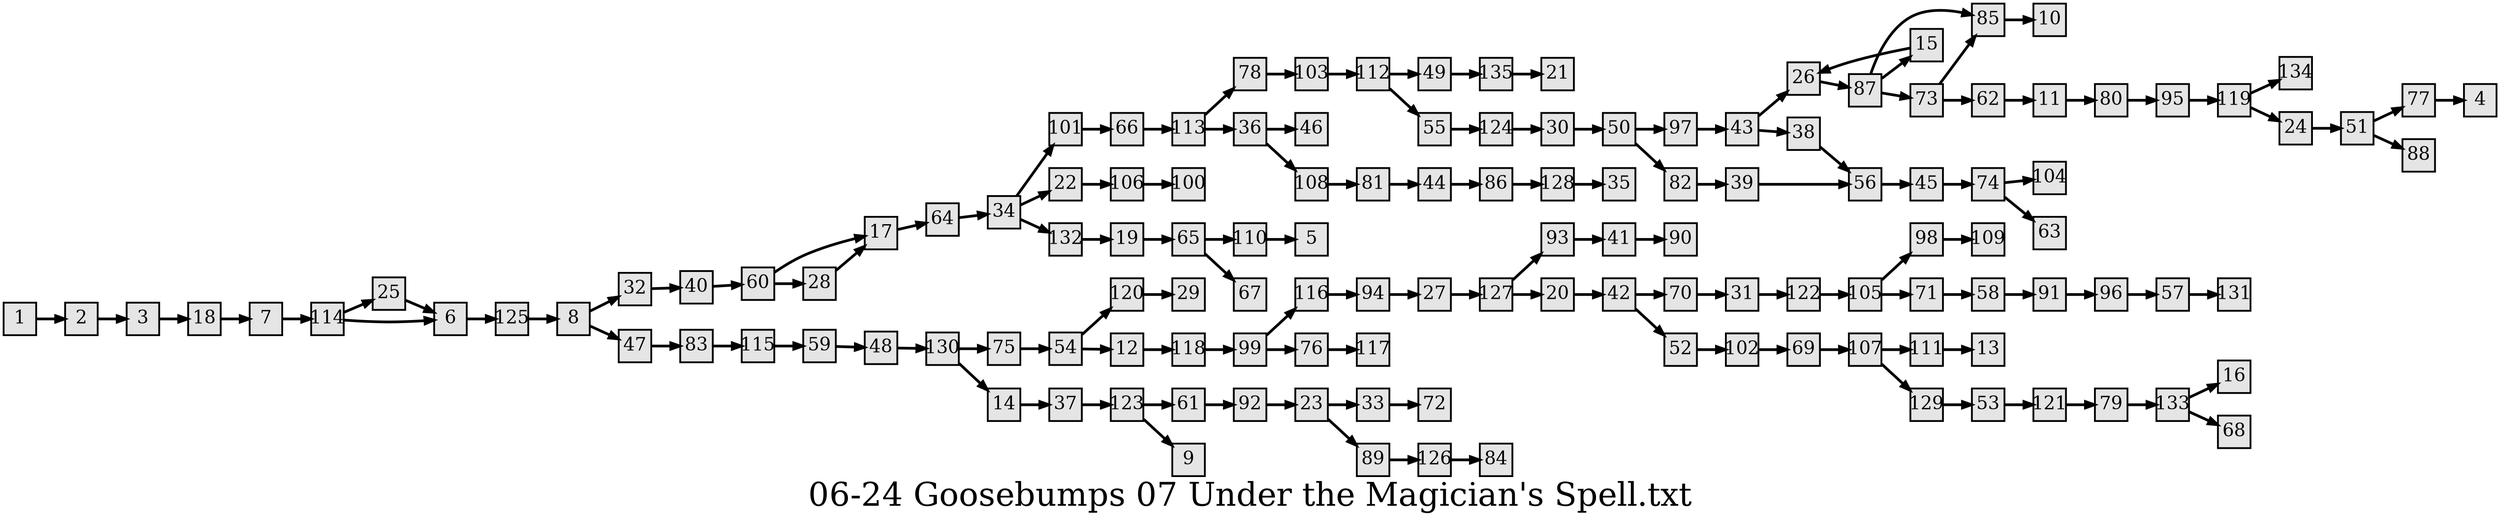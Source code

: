 digraph g{
  graph [ label="06-24 Goosebumps 07 Under the Magician's Spell.txt" rankdir=LR, ordering=out, fontsize=36, nodesep="0.35", ranksep="0.45"];
  node  [shape=rect, penwidth=2, fontsize=20, style=filled, fillcolor=grey90, margin="0,0", labelfloat=true, regular=true, fixedsize=true];
  edge  [labelfloat=true, penwidth=3, fontsize=12];

  1 -> 2;
  2 -> 3;
  3 -> 18;
  6 -> 125;
  7 -> 114;
  8 -> 32;
  8 -> 47;
  11 -> 80;
  12 -> 118;
  14 -> 37;
  15 -> 26;
  17 -> 64;
  18 -> 7;
  19 -> 65;
  20 -> 42;
  22 -> 106;
  23 -> 33;
  23 -> 89;
  24 -> 51;
  25 -> 6;
  26 -> 87;
  27 -> 127;
  28 -> 17;
  30 -> 50;
  31 -> 122;
  32 -> 40;
  33 -> 72;
  34 -> 101;
  34 -> 22;
  34 -> 132;
  36 -> 46;
  36 -> 108;
  37 -> 123;
  38 -> 56;
  39 -> 56;
  40 -> 60;
  41 -> 90;
  42 -> 70;
  42 -> 52;
  43 -> 26;
  43 -> 38;
  44 -> 86;
  45 -> 74;
  47 -> 83;
  48 -> 130;
  49 -> 135;
  50 -> 97;
  50 -> 82;
  51 -> 77;
  51 -> 88;
  52 -> 102;
  53 -> 121;
  54 -> 120;
  54 -> 12;
  55 -> 124;
  56 -> 45;
  57 -> 131;
  58 -> 91;
  59 -> 48;
  60 -> 17;
  60 -> 28;
  61 -> 92;
  62 -> 11;
  64 -> 34;
  65 -> 110;
  65 -> 67;
  66 -> 113;
  69 -> 107;
  70 -> 31;
  71 -> 58;
  73 -> 85;
  73 -> 62;
  74 -> 104;
  74 -> 63;
  75 -> 54;
  76 -> 117;
  77 -> 4;
  78 -> 103;
  79 -> 133;
  80 -> 95;
  81 -> 44;
  82 -> 39;
  83 -> 115;
  85 -> 10;
  86 -> 128;
  87 -> 85;
  87 -> 15;
  87 -> 73;
  89 -> 126;
  91 -> 96;
  92 -> 23;
  93 -> 41;
  94 -> 27;
  95 -> 119;
  96 -> 57;
  97 -> 43;
  98 -> 109;
  99 -> 116;
  99 -> 76;
  101 -> 66;
  102 -> 69;
  103 -> 112;
  105 -> 98;
  105 -> 71;
  106 -> 100;
  107 -> 111;
  107 -> 129;
  108 -> 81;
  110 -> 5;
  111 -> 13;
  112 -> 49;
  112 -> 55;
  113 -> 78;
  113 -> 36;
  114 -> 25;
  114 -> 6;
  115 -> 59;
  116 -> 94;
  118 -> 99;
  119 -> 134;
  119 -> 24;
  120 -> 29;
  121 -> 79;
  122 -> 105;
  123 -> 61;
  123 -> 9;
  124 -> 30;
  125 -> 8;
  126 -> 84;
  127 -> 93;
  127 -> 20;
  128 -> 35;
  129 -> 53;
  130 -> 75;
  130 -> 14;
  132 -> 19;
  133 -> 16;
  133 -> 68;
  135 -> 21;
}

